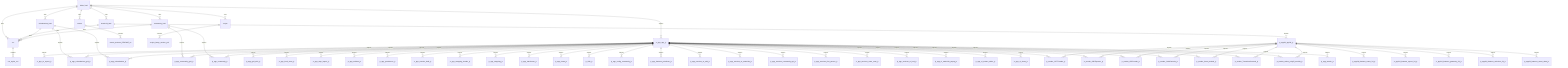 erDiagram
    index_html ||--o{ css : "links"
    index_html ||--o{ js_app_app_js : "imports"
    index_html ||--o{ assets : "uses"
    index_html ||--o{ scripts : "uses"
    index_html ||--o{ sketch2d_html : "links"
    index_html ||--o{ columbarium_html : "links"
    index_html ||--o{ community_html : "links"

    sketch2d_html ||--o{ css : "links"
    sketch2d_html ||--o{ js_app2d_app2d_js : "imports"

    columbarium_html ||--o{ css : "links"
    columbarium_html ||--o{ js_app_columbarium_js : "imports"
    columbarium_html ||--o{ js_app_columbarium_grid_js : "imports"

    community_html ||--o{ css : "links"
    community_html ||--o{ js_app_community_grid_js : "imports"
    community_html ||--o{ js_app_community_js : "imports"

    js_app_app_js ||--o{ js_app_ar_export_js : "imports"
    js_app_app_js ||--o{ js_app_columbarium_grid_js : "imports"
    js_app_app_js ||--o{ js_app_columbarium_js : "imports"
    js_app_app_js ||--o{ js_app_community_grid_js : "imports"
    js_app_app_js ||--o{ js_app_community_js : "imports"
    js_app_app_js ||--o{ js_app_grid_utils_js : "imports"
    js_app_app_js ||--o{ js_app_local_store_js : "imports"
    js_app_app_js ||--o{ js_app_map_import_js : "imports"
    js_app_app_js ||--o{ js_app_outlines_js : "imports"
    js_app_app_js ||--o{ js_app_persistence_js : "imports"
    js_app_app_js ||--o{ js_app_session_draft_js : "imports"
    js_app_app_js ||--o{ js_app_snapping_visuals_js : "imports"
    js_app_app_js ||--o{ js_app_snapping_js : "imports"
    js_app_app_js ||--o{ js_app_transforms_js : "imports"
    js_app_app_js ||--o{ js_app_views_js : "imports"
    js_app_app_js ||--o{ js_i18n_js : "imports"
    js_app_app_js ||--o{ js_app_config_community_js : "imports"
    js_app_app_js ||--o{ js_app_features_primitives_js : "imports"
    js_app_app_js ||--o{ js_app_services_ar_edit_js : "imports"
    js_app_app_js ||--o{ js_app_services_ar_materials_js : "imports"
    js_app_app_js ||--o{ js_app_services_community_api_js : "imports"
    js_app_app_js ||--o{ js_app_services_first_person_js : "imports"
    js_app_app_js ||--o{ js_app_services_room_scan_js : "imports"
    js_app_app_js ||--o{ js_app_services_xr_hud_js : "imports"
    js_app_app_js ||--o{ js_app_ui_materials_popup_js : "imports"
    js_app_app_js ||--o{ js_app_ui_texture_editor_js : "imports"
    js_app_app_js ||--o{ js_app_ui_views_js : "imports"
    js_app_app_js ||--o{ js_vendor_GLTFLoader_js : "imports"
    js_app_app_js ||--o{ js_vendor_OBJExporter_js : "imports"
    js_app_app_js ||--o{ js_vendor_OBJLoader_js : "imports"
    js_app_app_js ||--o{ js_vendor_OrbitControls_js : "imports"
    js_app_app_js ||--o{ js_vendor_three_module_js : "imports"
    js_app_app_js ||--o{ js_vendor_TransformControls_js : "imports"
    js_app_app_js ||--o{ js_vendor_webxr_polyfill_module_js : "imports"
    js_app_app_js ||--o{ js_app_anarch_js : "imports"

    js_app2d_app2d_js ||--o{ js_app2d_features_erase_2d_js : "imports"
    js_app2d_app2d_js ||--o{ js_app2d_features_export_2d_js : "imports"
    js_app2d_app2d_js ||--o{ js_app2d_features_geometry_2d_js : "imports"
    js_app2d_app2d_js ||--o{ js_app2d_features_selection_2d_js : "imports"
    js_app2d_app2d_js ||--o{ js_app2d_features_smart_draw_js : "imports"
    js_app2d_app2d_js ||--o{ js_vendor_GLTFLoader_js : "imports"
    js_app2d_app2d_js ||--o{ js_vendor_OBJExporter_js : "imports"
    js_app2d_app2d_js ||--o{ js_vendor_OBJLoader_js : "imports"
    js_app2d_app2d_js ||--o{ js_vendor_OrbitControls_js : "imports"
    js_app2d_app2d_js ||--o{ js_vendor_three_module_js : "imports"
    js_app2d_app2d_js ||--o{ js_vendor_TransformControls_js : "imports"
    js_app2d_app2d_js ||--o{ js_vendor_webxr_polyfill_module_js : "imports"

    assets ||--o{ assets_textures_README_txt : "contains"
    css ||--o{ css_styles_css : "contains"
    scripts ||--o{ scripts_bump_version_ps1 : "contains"
